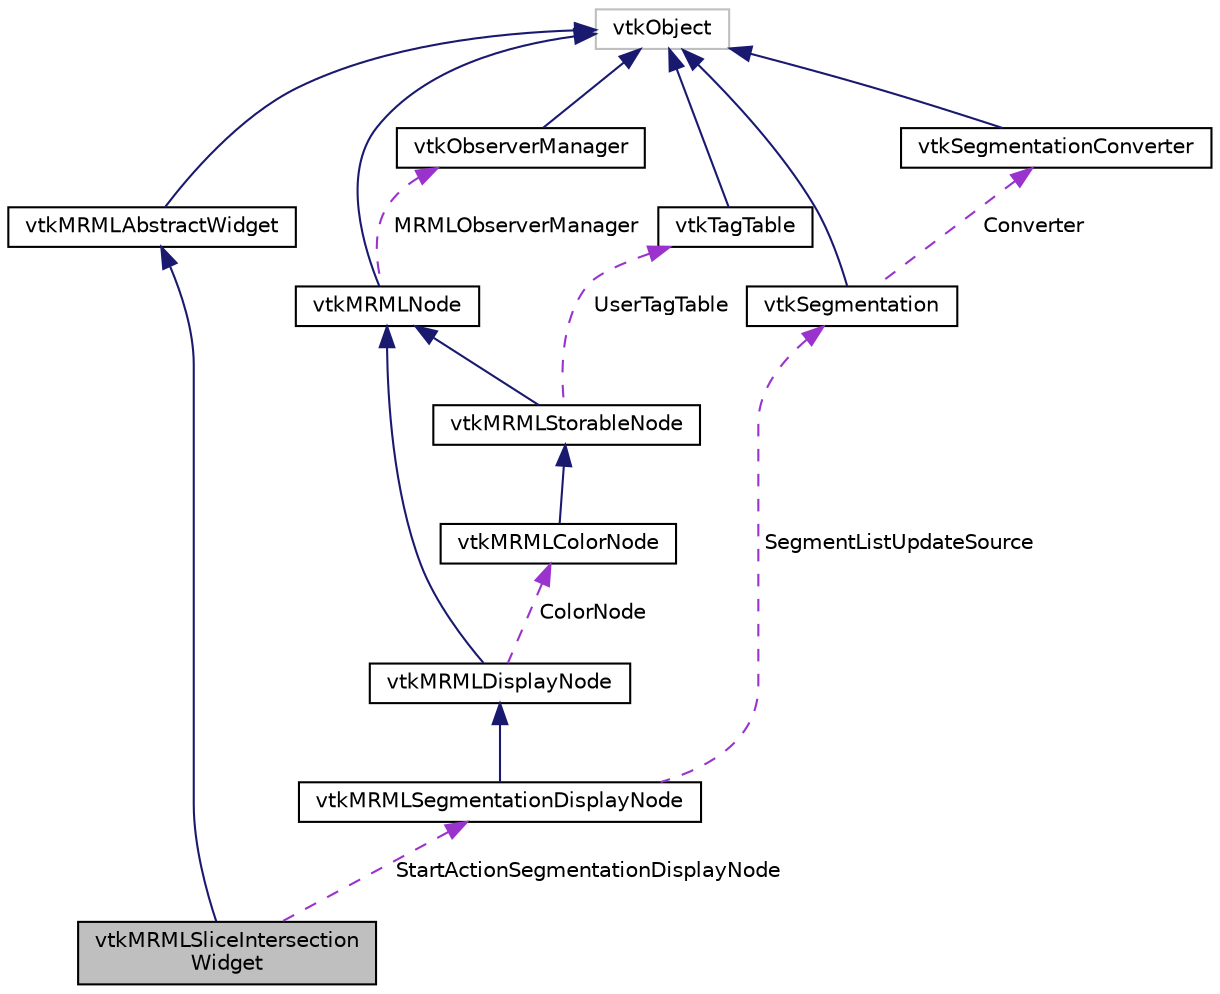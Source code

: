 digraph "vtkMRMLSliceIntersectionWidget"
{
  bgcolor="transparent";
  edge [fontname="Helvetica",fontsize="10",labelfontname="Helvetica",labelfontsize="10"];
  node [fontname="Helvetica",fontsize="10",shape=record];
  Node3 [label="vtkMRMLSliceIntersection\lWidget",height=0.2,width=0.4,color="black", fillcolor="grey75", style="filled", fontcolor="black"];
  Node4 -> Node3 [dir="back",color="midnightblue",fontsize="10",style="solid",fontname="Helvetica"];
  Node4 [label="vtkMRMLAbstractWidget",height=0.2,width=0.4,color="black",URL="$classvtkMRMLAbstractWidget.html",tooltip="Process interaction events to update state of MRML widget nodes. "];
  Node5 -> Node4 [dir="back",color="midnightblue",fontsize="10",style="solid",fontname="Helvetica"];
  Node5 [label="vtkObject",height=0.2,width=0.4,color="grey75"];
  Node6 -> Node3 [dir="back",color="darkorchid3",fontsize="10",style="dashed",label=" StartActionSegmentationDisplayNode" ,fontname="Helvetica"];
  Node6 [label="vtkMRMLSegmentationDisplayNode",height=0.2,width=0.4,color="black",URL="$classvtkMRMLSegmentationDisplayNode.html",tooltip="MRML node for representing segmentation display attributes. "];
  Node7 -> Node6 [dir="back",color="midnightblue",fontsize="10",style="solid",fontname="Helvetica"];
  Node7 [label="vtkMRMLDisplayNode",height=0.2,width=0.4,color="black",URL="$classvtkMRMLDisplayNode.html",tooltip="Abstract class that contains graphical display properties for displayable nodes. "];
  Node8 -> Node7 [dir="back",color="midnightblue",fontsize="10",style="solid",fontname="Helvetica"];
  Node8 [label="vtkMRMLNode",height=0.2,width=0.4,color="black",URL="$classvtkMRMLNode.html",tooltip="Abstract Superclass for all specific types of MRML nodes. "];
  Node5 -> Node8 [dir="back",color="midnightblue",fontsize="10",style="solid",fontname="Helvetica"];
  Node9 -> Node8 [dir="back",color="darkorchid3",fontsize="10",style="dashed",label=" MRMLObserverManager" ,fontname="Helvetica"];
  Node9 [label="vtkObserverManager",height=0.2,width=0.4,color="black",URL="$classvtkObserverManager.html",tooltip="Manages adding and deleting of obserevers with events. "];
  Node5 -> Node9 [dir="back",color="midnightblue",fontsize="10",style="solid",fontname="Helvetica"];
  Node10 -> Node7 [dir="back",color="darkorchid3",fontsize="10",style="dashed",label=" ColorNode" ,fontname="Helvetica"];
  Node10 [label="vtkMRMLColorNode",height=0.2,width=0.4,color="black",URL="$classvtkMRMLColorNode.html",tooltip="Abstract MRML node to represent color information. "];
  Node11 -> Node10 [dir="back",color="midnightblue",fontsize="10",style="solid",fontname="Helvetica"];
  Node11 [label="vtkMRMLStorableNode",height=0.2,width=0.4,color="black",URL="$classvtkMRMLStorableNode.html",tooltip="MRML node to represent a 3D surface model. "];
  Node8 -> Node11 [dir="back",color="midnightblue",fontsize="10",style="solid",fontname="Helvetica"];
  Node12 -> Node11 [dir="back",color="darkorchid3",fontsize="10",style="dashed",label=" UserTagTable" ,fontname="Helvetica"];
  Node12 [label="vtkTagTable",height=0.2,width=0.4,color="black",URL="$classvtkTagTable.html"];
  Node5 -> Node12 [dir="back",color="midnightblue",fontsize="10",style="solid",fontname="Helvetica"];
  Node13 -> Node6 [dir="back",color="darkorchid3",fontsize="10",style="dashed",label=" SegmentListUpdateSource" ,fontname="Helvetica"];
  Node13 [label="vtkSegmentation",height=0.2,width=0.4,color="black",URL="$classvtkSegmentation.html",tooltip="This class encapsulates a segmentation that can contain multiple segments and multiple representation..."];
  Node5 -> Node13 [dir="back",color="midnightblue",fontsize="10",style="solid",fontname="Helvetica"];
  Node14 -> Node13 [dir="back",color="darkorchid3",fontsize="10",style="dashed",label=" Converter" ,fontname="Helvetica"];
  Node14 [label="vtkSegmentationConverter",height=0.2,width=0.4,color="black",URL="$classvtkSegmentationConverter.html",tooltip="Class that can convert between different representations of a segment. "];
  Node5 -> Node14 [dir="back",color="midnightblue",fontsize="10",style="solid",fontname="Helvetica"];
}
